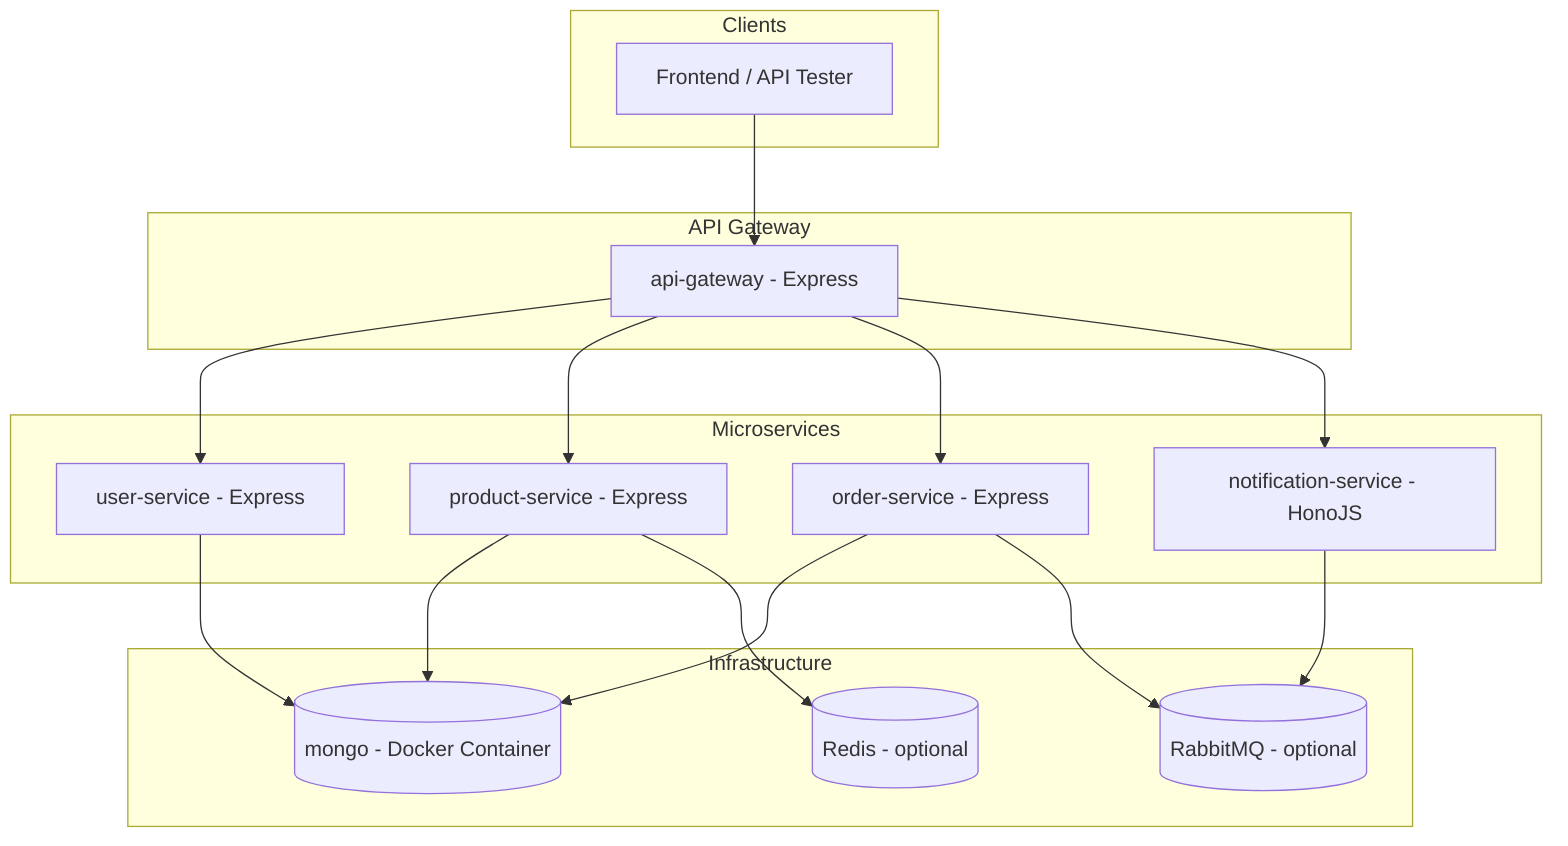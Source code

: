 graph TD
  subgraph Clients
    A[Frontend / API Tester]
  end

  subgraph API Gateway
    G[ api-gateway - Express]
  end

  subgraph Microservices
    U[ user-service - Express]
    P[product-service - Express]
    O[order-service - Express]
    N[notification-service - HonoJS]
  end

  subgraph Infrastructure
    M[(mongo - Docker Container)]
    MQ[(RabbitMQ - optional)]
    R[(Redis - optional)]
  end

  A --> G

  G --> U
  G --> P
  G --> O
  G --> N

  U --> M
  P --> M
  O --> M

  P --> R
  O --> MQ
  N --> MQ